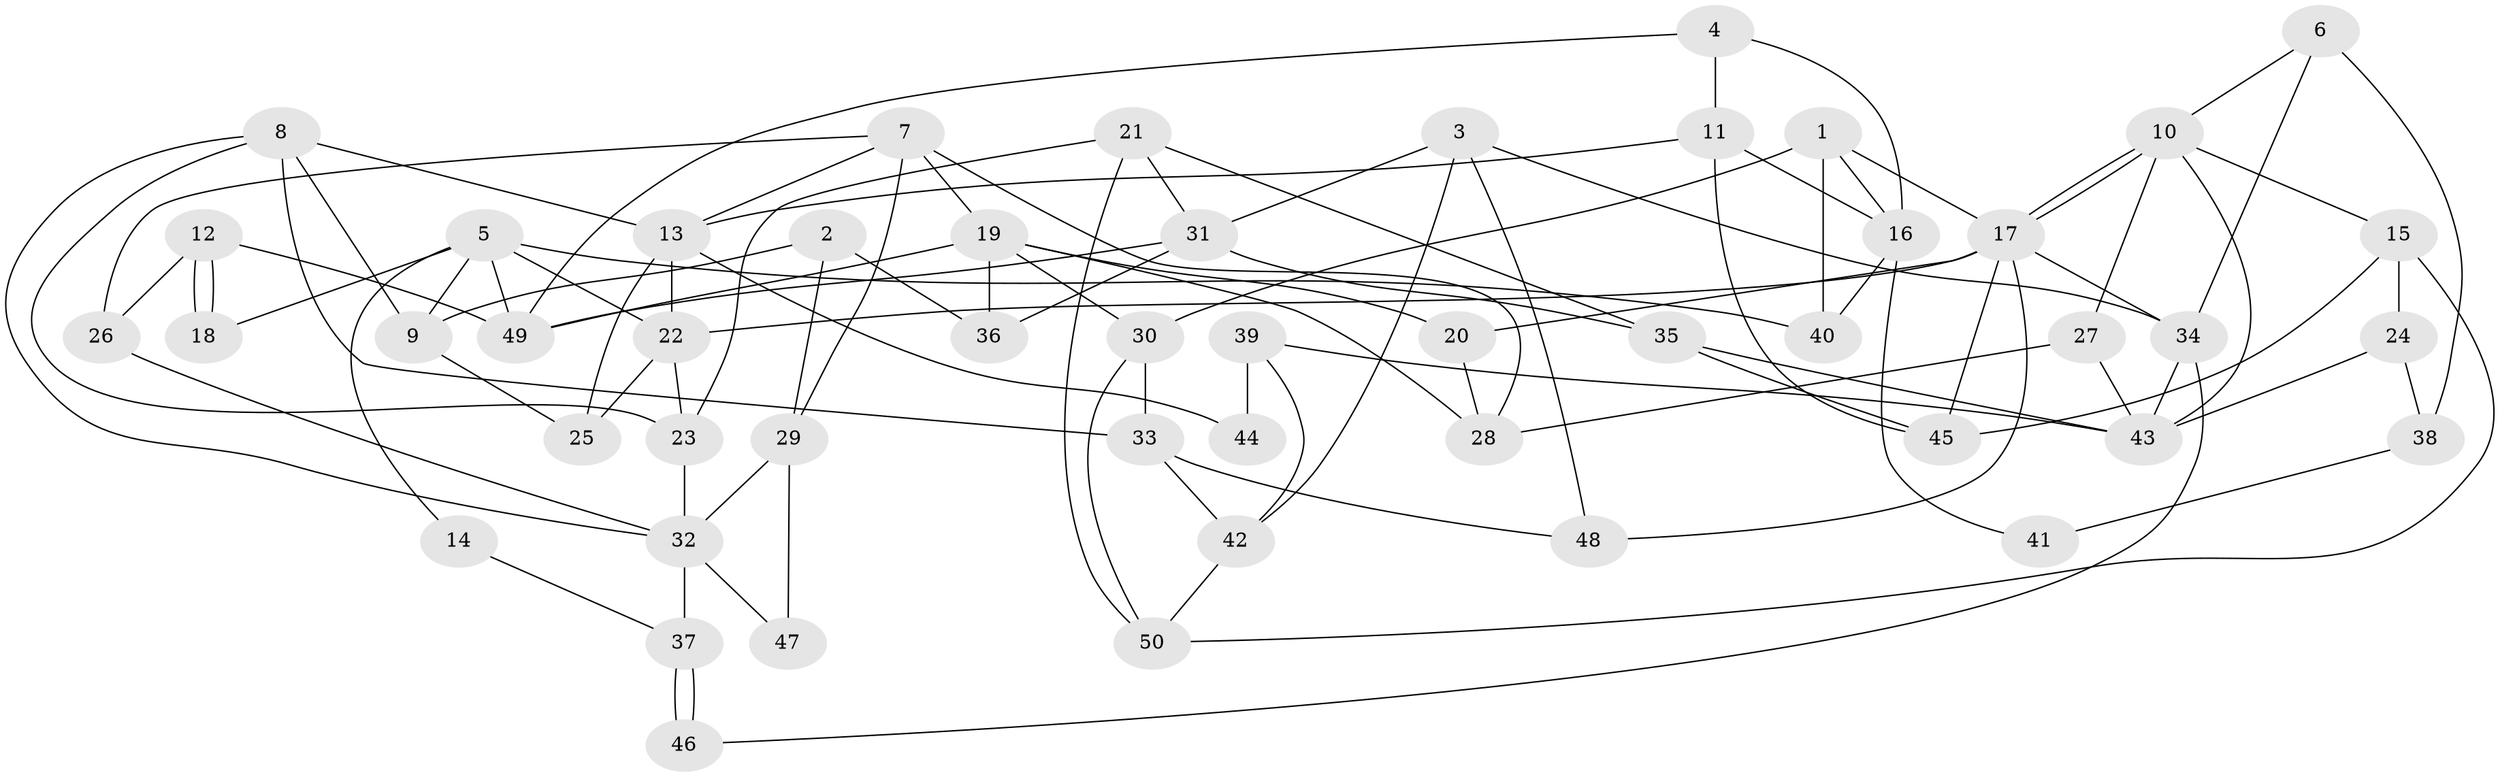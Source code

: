 // Generated by graph-tools (version 1.1) at 2025/11/02/27/25 16:11:24]
// undirected, 50 vertices, 100 edges
graph export_dot {
graph [start="1"]
  node [color=gray90,style=filled];
  1;
  2;
  3;
  4;
  5;
  6;
  7;
  8;
  9;
  10;
  11;
  12;
  13;
  14;
  15;
  16;
  17;
  18;
  19;
  20;
  21;
  22;
  23;
  24;
  25;
  26;
  27;
  28;
  29;
  30;
  31;
  32;
  33;
  34;
  35;
  36;
  37;
  38;
  39;
  40;
  41;
  42;
  43;
  44;
  45;
  46;
  47;
  48;
  49;
  50;
  1 -- 17;
  1 -- 40;
  1 -- 16;
  1 -- 30;
  2 -- 36;
  2 -- 9;
  2 -- 29;
  3 -- 48;
  3 -- 31;
  3 -- 34;
  3 -- 42;
  4 -- 11;
  4 -- 49;
  4 -- 16;
  5 -- 49;
  5 -- 9;
  5 -- 14;
  5 -- 18;
  5 -- 22;
  5 -- 40;
  6 -- 34;
  6 -- 10;
  6 -- 38;
  7 -- 13;
  7 -- 26;
  7 -- 19;
  7 -- 28;
  7 -- 29;
  8 -- 32;
  8 -- 13;
  8 -- 9;
  8 -- 23;
  8 -- 33;
  9 -- 25;
  10 -- 17;
  10 -- 17;
  10 -- 43;
  10 -- 15;
  10 -- 27;
  11 -- 45;
  11 -- 16;
  11 -- 13;
  12 -- 18;
  12 -- 18;
  12 -- 49;
  12 -- 26;
  13 -- 22;
  13 -- 25;
  13 -- 44;
  14 -- 37;
  15 -- 45;
  15 -- 24;
  15 -- 50;
  16 -- 40;
  16 -- 41;
  17 -- 20;
  17 -- 22;
  17 -- 34;
  17 -- 45;
  17 -- 48;
  19 -- 30;
  19 -- 20;
  19 -- 28;
  19 -- 36;
  19 -- 49;
  20 -- 28;
  21 -- 50;
  21 -- 23;
  21 -- 31;
  21 -- 35;
  22 -- 23;
  22 -- 25;
  23 -- 32;
  24 -- 43;
  24 -- 38;
  26 -- 32;
  27 -- 28;
  27 -- 43;
  29 -- 32;
  29 -- 47;
  30 -- 33;
  30 -- 50;
  31 -- 35;
  31 -- 36;
  31 -- 49;
  32 -- 37;
  32 -- 47;
  33 -- 42;
  33 -- 48;
  34 -- 43;
  34 -- 46;
  35 -- 43;
  35 -- 45;
  37 -- 46;
  37 -- 46;
  38 -- 41;
  39 -- 42;
  39 -- 43;
  39 -- 44;
  42 -- 50;
}
